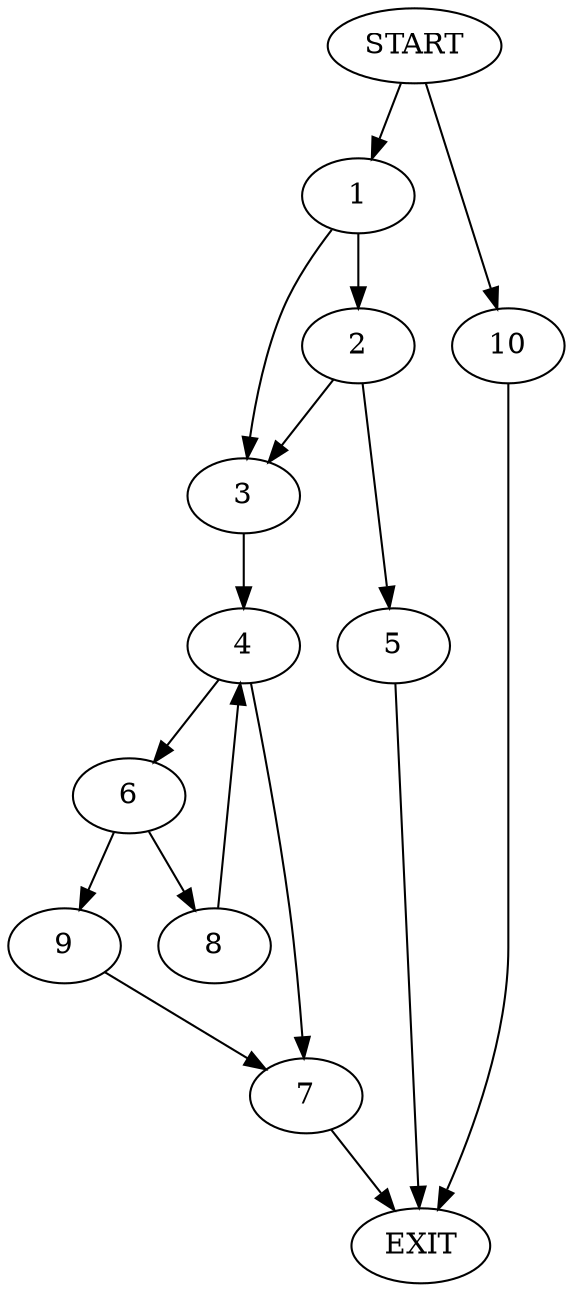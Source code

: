 digraph {
0 [label="START"]
11 [label="EXIT"]
0 -> 1
1 -> 2
1 -> 3
3 -> 4
2 -> 5
2 -> 3
5 -> 11
4 -> 6
4 -> 7
6 -> 8
6 -> 9
7 -> 11
8 -> 4
9 -> 7
0 -> 10
10 -> 11
}
